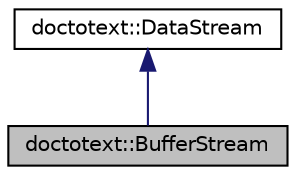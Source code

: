 digraph "doctotext::BufferStream"
{
  edge [fontname="Helvetica",fontsize="10",labelfontname="Helvetica",labelfontsize="10"];
  node [fontname="Helvetica",fontsize="10",shape=record];
  Node2 [label="doctotext::BufferStream",height=0.2,width=0.4,color="black", fillcolor="grey75", style="filled", fontcolor="black"];
  Node3 -> Node2 [dir="back",color="midnightblue",fontsize="10",style="solid",fontname="Helvetica"];
  Node3 [label="doctotext::DataStream",height=0.2,width=0.4,color="black", fillcolor="white", style="filled",URL="$classdoctotext_1_1_data_stream.html"];
}
